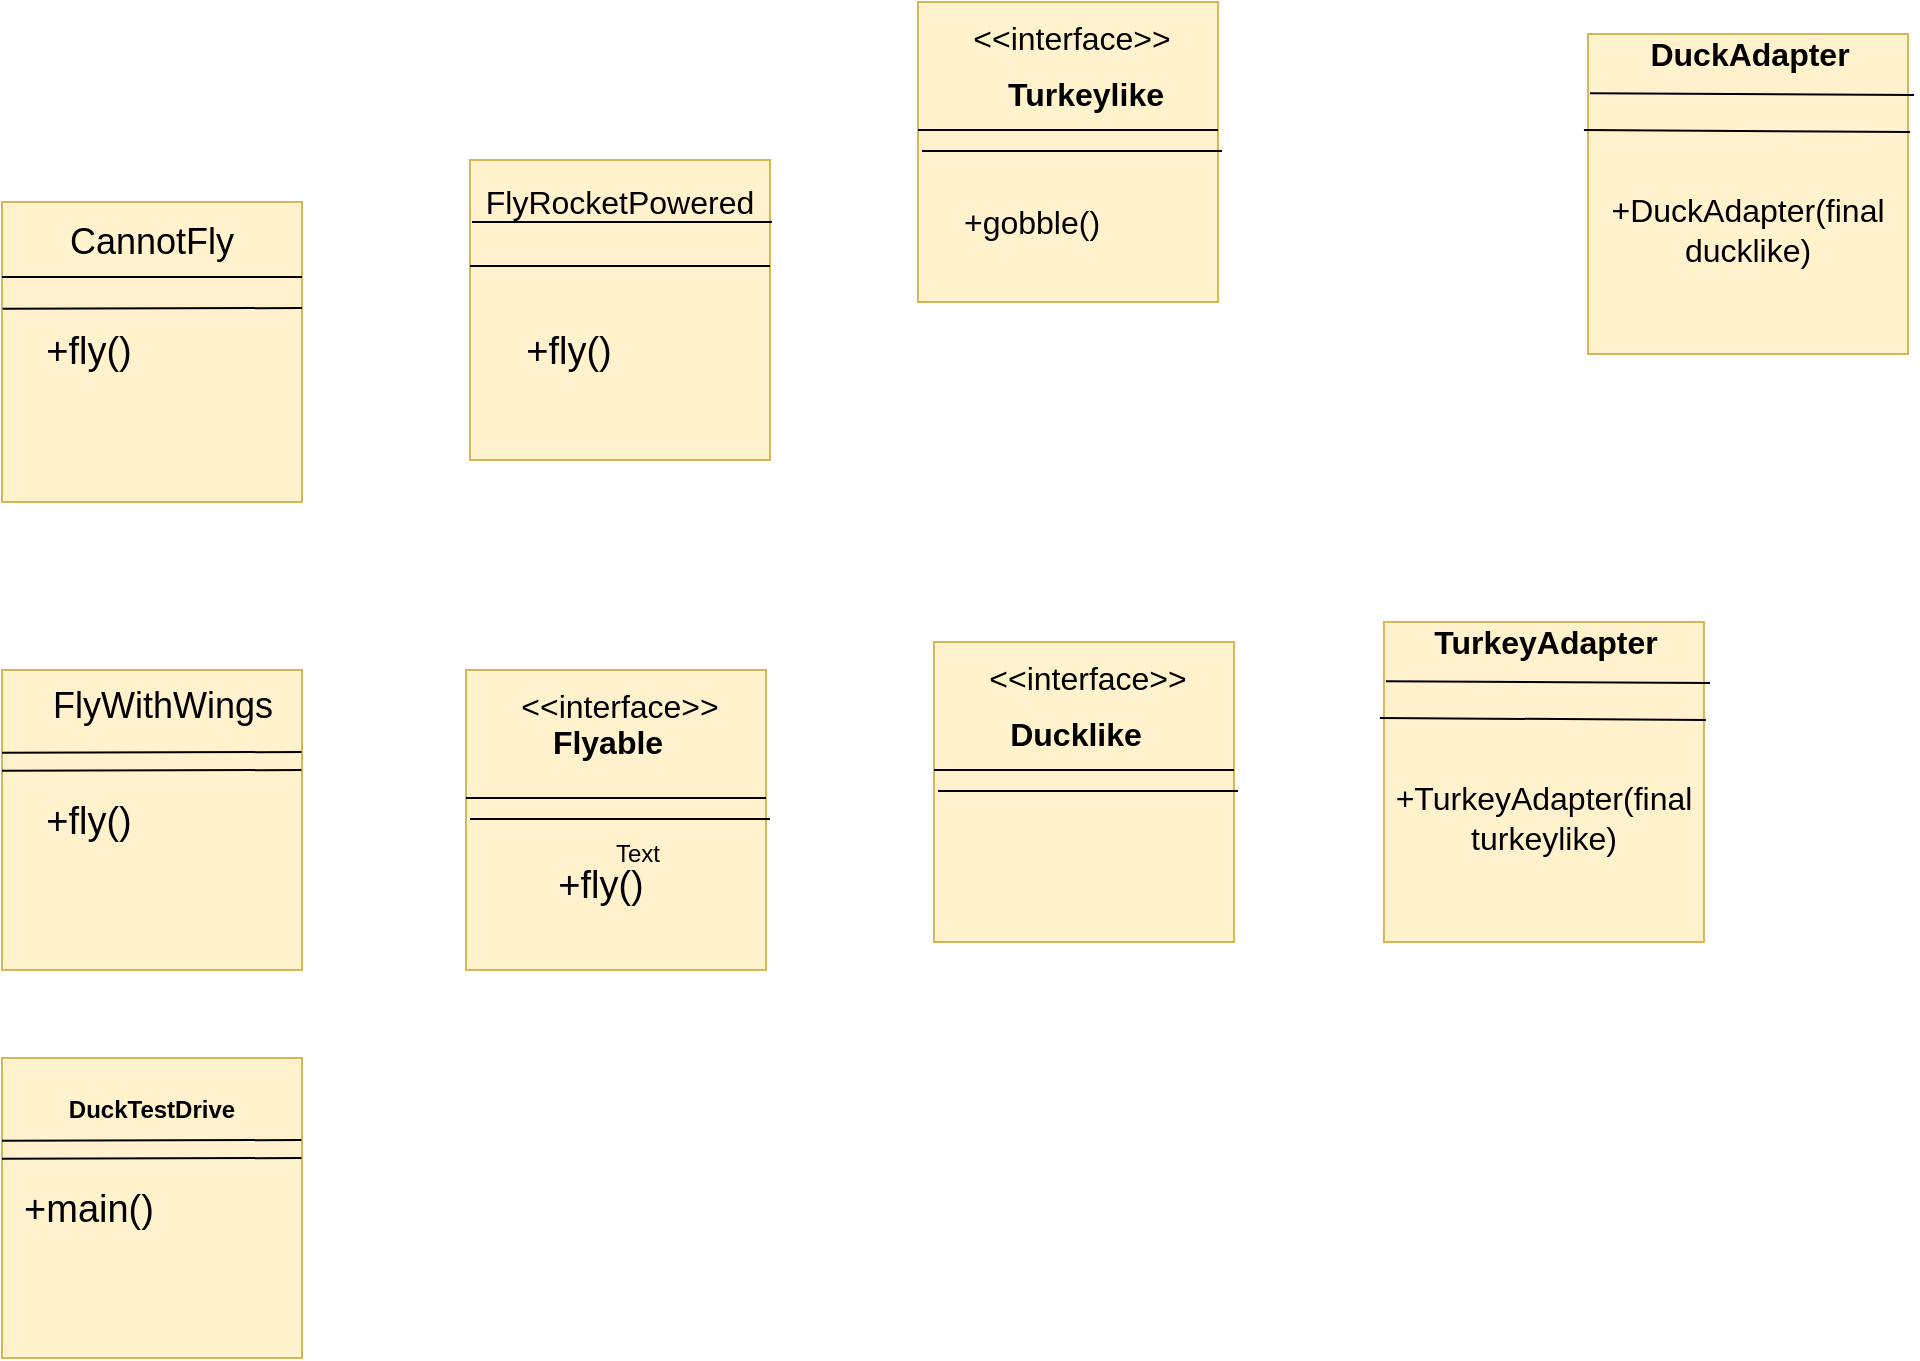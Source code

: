 <mxfile version="13.6.5" type="github">
  <diagram id="C5RBs43oDa-KdzZeNtuy" name="Page-1">
    <mxGraphModel dx="1185" dy="640" grid="1" gridSize="16" guides="1" tooltips="1" connect="1" arrows="1" fold="1" page="1" pageScale="1" pageWidth="1700" pageHeight="1100" math="0" shadow="0">
      <root>
        <mxCell id="WIyWlLk6GJQsqaUBKTNV-0" />
        <mxCell id="WIyWlLk6GJQsqaUBKTNV-1" parent="WIyWlLk6GJQsqaUBKTNV-0" />
        <mxCell id="XJIixO9uUYNl11ddPnQj-0" value="" style="whiteSpace=wrap;html=1;aspect=fixed;fillColor=#fff2cc;strokeColor=#d6b656;" parent="WIyWlLk6GJQsqaUBKTNV-1" vertex="1">
          <mxGeometry x="70" y="180" width="150" height="150" as="geometry" />
        </mxCell>
        <mxCell id="XJIixO9uUYNl11ddPnQj-1" value="" style="endArrow=none;html=1;entryX=0.002;entryY=0.356;entryDx=0;entryDy=0;entryPerimeter=0;" parent="WIyWlLk6GJQsqaUBKTNV-1" target="XJIixO9uUYNl11ddPnQj-0" edge="1">
          <mxGeometry width="50" height="50" relative="1" as="geometry">
            <mxPoint x="220" y="233" as="sourcePoint" />
            <mxPoint x="440" y="400" as="targetPoint" />
          </mxGeometry>
        </mxCell>
        <mxCell id="XJIixO9uUYNl11ddPnQj-2" value="" style="endArrow=none;html=1;exitX=0;exitY=0.25;exitDx=0;exitDy=0;entryX=1;entryY=0.25;entryDx=0;entryDy=0;" parent="WIyWlLk6GJQsqaUBKTNV-1" source="XJIixO9uUYNl11ddPnQj-0" target="XJIixO9uUYNl11ddPnQj-0" edge="1">
          <mxGeometry width="50" height="50" relative="1" as="geometry">
            <mxPoint x="420" y="480" as="sourcePoint" />
            <mxPoint x="470" y="430" as="targetPoint" />
          </mxGeometry>
        </mxCell>
        <mxCell id="cPRJepwQVQg4hK8-SCYL-0" value="&lt;font style=&quot;font-size: 18px&quot;&gt;CannotFly&lt;/font&gt;" style="text;html=1;strokeColor=none;fillColor=none;align=center;verticalAlign=middle;whiteSpace=wrap;rounded=0;" parent="WIyWlLk6GJQsqaUBKTNV-1" vertex="1">
          <mxGeometry x="125" y="190" width="40" height="20" as="geometry" />
        </mxCell>
        <mxCell id="cPRJepwQVQg4hK8-SCYL-1" value="&lt;font style=&quot;font-size: 19px&quot;&gt;+fly()&lt;/font&gt;" style="text;html=1;strokeColor=none;fillColor=none;align=center;verticalAlign=middle;whiteSpace=wrap;rounded=0;spacingLeft=-3;" parent="WIyWlLk6GJQsqaUBKTNV-1" vertex="1">
          <mxGeometry x="80" y="245" width="70" height="20" as="geometry" />
        </mxCell>
        <mxCell id="cPRJepwQVQg4hK8-SCYL-2" value="" style="whiteSpace=wrap;html=1;aspect=fixed;fillColor=#fff2cc;strokeColor=#d6b656;" parent="WIyWlLk6GJQsqaUBKTNV-1" vertex="1">
          <mxGeometry x="304" y="159" width="150" height="150" as="geometry" />
        </mxCell>
        <mxCell id="cPRJepwQVQg4hK8-SCYL-3" value="" style="endArrow=none;html=1;exitX=0;exitY=0.25;exitDx=0;exitDy=0;entryX=1;entryY=0.25;entryDx=0;entryDy=0;" parent="WIyWlLk6GJQsqaUBKTNV-1" edge="1">
          <mxGeometry width="50" height="50" relative="1" as="geometry">
            <mxPoint x="305" y="190" as="sourcePoint" />
            <mxPoint x="455" y="190" as="targetPoint" />
          </mxGeometry>
        </mxCell>
        <mxCell id="cPRJepwQVQg4hK8-SCYL-4" value="" style="endArrow=none;html=1;exitX=0;exitY=0.25;exitDx=0;exitDy=0;entryX=1;entryY=0.25;entryDx=0;entryDy=0;" parent="WIyWlLk6GJQsqaUBKTNV-1" edge="1">
          <mxGeometry width="50" height="50" relative="1" as="geometry">
            <mxPoint x="304" y="212" as="sourcePoint" />
            <mxPoint x="454" y="212" as="targetPoint" />
          </mxGeometry>
        </mxCell>
        <mxCell id="cPRJepwQVQg4hK8-SCYL-5" value="FlyRocketPowered&lt;br style=&quot;font-size: 16px;&quot;&gt;" style="text;html=1;strokeColor=none;fillColor=none;align=center;verticalAlign=middle;whiteSpace=wrap;rounded=0;fontSize=16;" parent="WIyWlLk6GJQsqaUBKTNV-1" vertex="1">
          <mxGeometry x="359" y="170" width="40" height="20" as="geometry" />
        </mxCell>
        <mxCell id="cPRJepwQVQg4hK8-SCYL-7" value="&lt;font style=&quot;font-size: 19px&quot;&gt;+fly()&lt;/font&gt;" style="text;html=1;strokeColor=none;fillColor=none;align=center;verticalAlign=middle;whiteSpace=wrap;rounded=0;spacingLeft=-3;" parent="WIyWlLk6GJQsqaUBKTNV-1" vertex="1">
          <mxGeometry x="320" y="245" width="70" height="20" as="geometry" />
        </mxCell>
        <mxCell id="cPRJepwQVQg4hK8-SCYL-8" value="" style="whiteSpace=wrap;html=1;aspect=fixed;fillColor=#fff2cc;strokeColor=#d6b656;" parent="WIyWlLk6GJQsqaUBKTNV-1" vertex="1">
          <mxGeometry x="528" y="80" width="150" height="150" as="geometry" />
        </mxCell>
        <mxCell id="cPRJepwQVQg4hK8-SCYL-9" value="" style="endArrow=none;html=1;exitX=0;exitY=0.25;exitDx=0;exitDy=0;entryX=1;entryY=0.25;entryDx=0;entryDy=0;" parent="WIyWlLk6GJQsqaUBKTNV-1" edge="1">
          <mxGeometry width="50" height="50" relative="1" as="geometry">
            <mxPoint x="530" y="154.5" as="sourcePoint" />
            <mxPoint x="680" y="154.5" as="targetPoint" />
          </mxGeometry>
        </mxCell>
        <mxCell id="cPRJepwQVQg4hK8-SCYL-10" value="" style="endArrow=none;html=1;exitX=0;exitY=0.25;exitDx=0;exitDy=0;entryX=1;entryY=0.25;entryDx=0;entryDy=0;" parent="WIyWlLk6GJQsqaUBKTNV-1" edge="1">
          <mxGeometry width="50" height="50" relative="1" as="geometry">
            <mxPoint x="528" y="144" as="sourcePoint" />
            <mxPoint x="678" y="144" as="targetPoint" />
          </mxGeometry>
        </mxCell>
        <mxCell id="cPRJepwQVQg4hK8-SCYL-13" value="&amp;lt;&amp;lt;interface&amp;gt;&amp;gt;" style="text;html=1;strokeColor=none;fillColor=none;align=center;verticalAlign=middle;whiteSpace=wrap;rounded=0;fontSize=16;" parent="WIyWlLk6GJQsqaUBKTNV-1" vertex="1">
          <mxGeometry x="585" y="80" width="40" height="36" as="geometry" />
        </mxCell>
        <mxCell id="cPRJepwQVQg4hK8-SCYL-14" value="&lt;b&gt;Turkeylike&lt;/b&gt;" style="text;html=1;strokeColor=none;fillColor=none;align=center;verticalAlign=middle;whiteSpace=wrap;rounded=0;fontSize=16;" parent="WIyWlLk6GJQsqaUBKTNV-1" vertex="1">
          <mxGeometry x="592" y="116" width="40" height="20" as="geometry" />
        </mxCell>
        <mxCell id="cPRJepwQVQg4hK8-SCYL-15" value="+gobble()" style="text;html=1;strokeColor=none;fillColor=none;align=center;verticalAlign=middle;whiteSpace=wrap;rounded=0;fontSize=16;" parent="WIyWlLk6GJQsqaUBKTNV-1" vertex="1">
          <mxGeometry x="565" y="180" width="40" height="20" as="geometry" />
        </mxCell>
        <mxCell id="cPRJepwQVQg4hK8-SCYL-16" value="" style="whiteSpace=wrap;html=1;aspect=fixed;fontSize=16;fillColor=#fff2cc;strokeColor=#d6b656;" parent="WIyWlLk6GJQsqaUBKTNV-1" vertex="1">
          <mxGeometry x="863" y="96" width="160" height="160" as="geometry" />
        </mxCell>
        <mxCell id="cPRJepwQVQg4hK8-SCYL-17" value="" style="endArrow=none;html=1;exitX=0;exitY=0.25;exitDx=0;exitDy=0;entryX=1.019;entryY=0.191;entryDx=0;entryDy=0;entryPerimeter=0;" parent="WIyWlLk6GJQsqaUBKTNV-1" target="cPRJepwQVQg4hK8-SCYL-16" edge="1">
          <mxGeometry width="50" height="50" relative="1" as="geometry">
            <mxPoint x="864" y="125.58" as="sourcePoint" />
            <mxPoint x="1014" y="125.58" as="targetPoint" />
          </mxGeometry>
        </mxCell>
        <mxCell id="cPRJepwQVQg4hK8-SCYL-20" value="" style="endArrow=none;html=1;exitX=0;exitY=0.25;exitDx=0;exitDy=0;entryX=1.019;entryY=0.191;entryDx=0;entryDy=0;entryPerimeter=0;" parent="WIyWlLk6GJQsqaUBKTNV-1" edge="1">
          <mxGeometry width="50" height="50" relative="1" as="geometry">
            <mxPoint x="860.96" y="144.0" as="sourcePoint" />
            <mxPoint x="1024" y="144.98" as="targetPoint" />
          </mxGeometry>
        </mxCell>
        <mxCell id="cPRJepwQVQg4hK8-SCYL-21" value="&lt;b&gt;DuckAdapter&lt;/b&gt;" style="text;html=1;strokeColor=none;fillColor=none;align=center;verticalAlign=middle;whiteSpace=wrap;rounded=0;fontSize=16;" parent="WIyWlLk6GJQsqaUBKTNV-1" vertex="1">
          <mxGeometry x="924" y="96" width="40" height="20" as="geometry" />
        </mxCell>
        <mxCell id="cPRJepwQVQg4hK8-SCYL-22" value="+DuckAdapter(final ducklike)" style="text;html=1;strokeColor=none;fillColor=none;align=center;verticalAlign=middle;whiteSpace=wrap;rounded=0;fontSize=16;" parent="WIyWlLk6GJQsqaUBKTNV-1" vertex="1">
          <mxGeometry x="887" y="180" width="112" height="28" as="geometry" />
        </mxCell>
        <mxCell id="nDLwvYRvLNoYloEYRFSD-0" value="" style="whiteSpace=wrap;html=1;aspect=fixed;fillColor=#fff2cc;strokeColor=#d6b656;" vertex="1" parent="WIyWlLk6GJQsqaUBKTNV-1">
          <mxGeometry x="70" y="414" width="150" height="150" as="geometry" />
        </mxCell>
        <mxCell id="nDLwvYRvLNoYloEYRFSD-1" value="" style="endArrow=none;html=1;entryX=0.002;entryY=0.356;entryDx=0;entryDy=0;entryPerimeter=0;" edge="1" parent="WIyWlLk6GJQsqaUBKTNV-1">
          <mxGeometry width="50" height="50" relative="1" as="geometry">
            <mxPoint x="219.7" y="455" as="sourcePoint" />
            <mxPoint x="70.0" y="455.4" as="targetPoint" />
          </mxGeometry>
        </mxCell>
        <mxCell id="nDLwvYRvLNoYloEYRFSD-3" value="" style="endArrow=none;html=1;entryX=0.002;entryY=0.356;entryDx=0;entryDy=0;entryPerimeter=0;" edge="1" parent="WIyWlLk6GJQsqaUBKTNV-1">
          <mxGeometry width="50" height="50" relative="1" as="geometry">
            <mxPoint x="219.7" y="464" as="sourcePoint" />
            <mxPoint x="70.0" y="464.4" as="targetPoint" />
          </mxGeometry>
        </mxCell>
        <mxCell id="nDLwvYRvLNoYloEYRFSD-4" value="&lt;font style=&quot;font-size: 18px&quot;&gt;FlyWithWings&lt;/font&gt;" style="text;html=1;strokeColor=none;fillColor=none;align=center;verticalAlign=middle;whiteSpace=wrap;rounded=0;" vertex="1" parent="WIyWlLk6GJQsqaUBKTNV-1">
          <mxGeometry x="125" y="416" width="51" height="32" as="geometry" />
        </mxCell>
        <mxCell id="nDLwvYRvLNoYloEYRFSD-5" value="&lt;font style=&quot;font-size: 19px&quot;&gt;+fly()&lt;/font&gt;" style="text;html=1;strokeColor=none;fillColor=none;align=center;verticalAlign=middle;whiteSpace=wrap;rounded=0;spacingLeft=-3;" vertex="1" parent="WIyWlLk6GJQsqaUBKTNV-1">
          <mxGeometry x="80" y="480" width="70" height="20" as="geometry" />
        </mxCell>
        <mxCell id="nDLwvYRvLNoYloEYRFSD-6" value="" style="whiteSpace=wrap;html=1;aspect=fixed;fillColor=#fff2cc;strokeColor=#d6b656;" vertex="1" parent="WIyWlLk6GJQsqaUBKTNV-1">
          <mxGeometry x="302" y="414" width="150" height="150" as="geometry" />
        </mxCell>
        <mxCell id="nDLwvYRvLNoYloEYRFSD-7" value="" style="endArrow=none;html=1;exitX=0;exitY=0.25;exitDx=0;exitDy=0;entryX=1;entryY=0.25;entryDx=0;entryDy=0;" edge="1" parent="WIyWlLk6GJQsqaUBKTNV-1">
          <mxGeometry width="50" height="50" relative="1" as="geometry">
            <mxPoint x="304" y="488.5" as="sourcePoint" />
            <mxPoint x="454" y="488.5" as="targetPoint" />
          </mxGeometry>
        </mxCell>
        <mxCell id="nDLwvYRvLNoYloEYRFSD-8" value="" style="endArrow=none;html=1;exitX=0;exitY=0.25;exitDx=0;exitDy=0;entryX=1;entryY=0.25;entryDx=0;entryDy=0;" edge="1" parent="WIyWlLk6GJQsqaUBKTNV-1">
          <mxGeometry width="50" height="50" relative="1" as="geometry">
            <mxPoint x="302" y="478" as="sourcePoint" />
            <mxPoint x="452" y="478" as="targetPoint" />
          </mxGeometry>
        </mxCell>
        <mxCell id="nDLwvYRvLNoYloEYRFSD-9" value="&amp;lt;&amp;lt;interface&amp;gt;&amp;gt;" style="text;html=1;strokeColor=none;fillColor=none;align=center;verticalAlign=middle;whiteSpace=wrap;rounded=0;fontSize=16;" vertex="1" parent="WIyWlLk6GJQsqaUBKTNV-1">
          <mxGeometry x="359" y="414" width="40" height="36" as="geometry" />
        </mxCell>
        <mxCell id="nDLwvYRvLNoYloEYRFSD-10" value="&lt;b&gt;Flyable&lt;br&gt;&lt;br&gt;&lt;/b&gt;" style="text;html=1;strokeColor=none;fillColor=none;align=center;verticalAlign=middle;whiteSpace=wrap;rounded=0;fontSize=16;" vertex="1" parent="WIyWlLk6GJQsqaUBKTNV-1">
          <mxGeometry x="353" y="450" width="40" height="20" as="geometry" />
        </mxCell>
        <mxCell id="nDLwvYRvLNoYloEYRFSD-12" value="&lt;font style=&quot;font-size: 19px&quot;&gt;+fly()&lt;/font&gt;" style="text;html=1;strokeColor=none;fillColor=none;align=center;verticalAlign=middle;whiteSpace=wrap;rounded=0;spacingLeft=-3;" vertex="1" parent="WIyWlLk6GJQsqaUBKTNV-1">
          <mxGeometry x="336" y="512" width="70" height="20" as="geometry" />
        </mxCell>
        <mxCell id="nDLwvYRvLNoYloEYRFSD-13" value="" style="whiteSpace=wrap;html=1;aspect=fixed;fillColor=#fff2cc;strokeColor=#d6b656;" vertex="1" parent="WIyWlLk6GJQsqaUBKTNV-1">
          <mxGeometry x="536" y="400" width="150" height="150" as="geometry" />
        </mxCell>
        <mxCell id="nDLwvYRvLNoYloEYRFSD-14" value="" style="endArrow=none;html=1;exitX=0;exitY=0.25;exitDx=0;exitDy=0;entryX=1;entryY=0.25;entryDx=0;entryDy=0;" edge="1" parent="WIyWlLk6GJQsqaUBKTNV-1">
          <mxGeometry width="50" height="50" relative="1" as="geometry">
            <mxPoint x="538" y="474.5" as="sourcePoint" />
            <mxPoint x="688" y="474.5" as="targetPoint" />
          </mxGeometry>
        </mxCell>
        <mxCell id="nDLwvYRvLNoYloEYRFSD-15" value="" style="endArrow=none;html=1;exitX=0;exitY=0.25;exitDx=0;exitDy=0;entryX=1;entryY=0.25;entryDx=0;entryDy=0;" edge="1" parent="WIyWlLk6GJQsqaUBKTNV-1">
          <mxGeometry width="50" height="50" relative="1" as="geometry">
            <mxPoint x="536" y="464" as="sourcePoint" />
            <mxPoint x="686" y="464" as="targetPoint" />
          </mxGeometry>
        </mxCell>
        <mxCell id="nDLwvYRvLNoYloEYRFSD-16" value="&amp;lt;&amp;lt;interface&amp;gt;&amp;gt;" style="text;html=1;strokeColor=none;fillColor=none;align=center;verticalAlign=middle;whiteSpace=wrap;rounded=0;fontSize=16;" vertex="1" parent="WIyWlLk6GJQsqaUBKTNV-1">
          <mxGeometry x="593" y="400" width="40" height="36" as="geometry" />
        </mxCell>
        <mxCell id="nDLwvYRvLNoYloEYRFSD-17" value="&lt;b&gt;Ducklike&lt;br&gt;&lt;/b&gt;" style="text;html=1;strokeColor=none;fillColor=none;align=center;verticalAlign=middle;whiteSpace=wrap;rounded=0;fontSize=16;" vertex="1" parent="WIyWlLk6GJQsqaUBKTNV-1">
          <mxGeometry x="587" y="436" width="40" height="20" as="geometry" />
        </mxCell>
        <mxCell id="nDLwvYRvLNoYloEYRFSD-19" value="" style="whiteSpace=wrap;html=1;aspect=fixed;fontSize=16;fillColor=#fff2cc;strokeColor=#d6b656;" vertex="1" parent="WIyWlLk6GJQsqaUBKTNV-1">
          <mxGeometry x="760.96" y="390" width="160" height="160" as="geometry" />
        </mxCell>
        <mxCell id="nDLwvYRvLNoYloEYRFSD-20" value="" style="endArrow=none;html=1;exitX=0;exitY=0.25;exitDx=0;exitDy=0;entryX=1.019;entryY=0.191;entryDx=0;entryDy=0;entryPerimeter=0;" edge="1" parent="WIyWlLk6GJQsqaUBKTNV-1" target="nDLwvYRvLNoYloEYRFSD-19">
          <mxGeometry width="50" height="50" relative="1" as="geometry">
            <mxPoint x="761.96" y="419.58" as="sourcePoint" />
            <mxPoint x="911.96" y="419.58" as="targetPoint" />
          </mxGeometry>
        </mxCell>
        <mxCell id="nDLwvYRvLNoYloEYRFSD-21" value="" style="endArrow=none;html=1;exitX=0;exitY=0.25;exitDx=0;exitDy=0;entryX=1.019;entryY=0.191;entryDx=0;entryDy=0;entryPerimeter=0;" edge="1" parent="WIyWlLk6GJQsqaUBKTNV-1">
          <mxGeometry width="50" height="50" relative="1" as="geometry">
            <mxPoint x="758.92" y="438" as="sourcePoint" />
            <mxPoint x="921.96" y="438.98" as="targetPoint" />
          </mxGeometry>
        </mxCell>
        <mxCell id="nDLwvYRvLNoYloEYRFSD-22" value="&lt;b&gt;TurkeyAdapter&lt;/b&gt;" style="text;html=1;strokeColor=none;fillColor=none;align=center;verticalAlign=middle;whiteSpace=wrap;rounded=0;fontSize=16;" vertex="1" parent="WIyWlLk6GJQsqaUBKTNV-1">
          <mxGeometry x="821.96" y="390" width="40" height="20" as="geometry" />
        </mxCell>
        <mxCell id="nDLwvYRvLNoYloEYRFSD-23" value="+TurkeyAdapter(final turkeylike)" style="text;html=1;strokeColor=none;fillColor=none;align=center;verticalAlign=middle;whiteSpace=wrap;rounded=0;fontSize=16;" vertex="1" parent="WIyWlLk6GJQsqaUBKTNV-1">
          <mxGeometry x="784.96" y="474" width="112" height="28" as="geometry" />
        </mxCell>
        <mxCell id="nDLwvYRvLNoYloEYRFSD-24" value="" style="whiteSpace=wrap;html=1;aspect=fixed;fillColor=#fff2cc;strokeColor=#d6b656;" vertex="1" parent="WIyWlLk6GJQsqaUBKTNV-1">
          <mxGeometry x="70" y="608" width="150" height="150" as="geometry" />
        </mxCell>
        <mxCell id="nDLwvYRvLNoYloEYRFSD-25" value="" style="endArrow=none;html=1;entryX=0.002;entryY=0.356;entryDx=0;entryDy=0;entryPerimeter=0;" edge="1" parent="WIyWlLk6GJQsqaUBKTNV-1">
          <mxGeometry width="50" height="50" relative="1" as="geometry">
            <mxPoint x="219.7" y="649" as="sourcePoint" />
            <mxPoint x="70" y="649.4" as="targetPoint" />
          </mxGeometry>
        </mxCell>
        <mxCell id="nDLwvYRvLNoYloEYRFSD-26" value="" style="endArrow=none;html=1;entryX=0.002;entryY=0.356;entryDx=0;entryDy=0;entryPerimeter=0;" edge="1" parent="WIyWlLk6GJQsqaUBKTNV-1">
          <mxGeometry width="50" height="50" relative="1" as="geometry">
            <mxPoint x="219.7" y="658" as="sourcePoint" />
            <mxPoint x="70" y="658.4" as="targetPoint" />
          </mxGeometry>
        </mxCell>
        <mxCell id="nDLwvYRvLNoYloEYRFSD-28" value="&lt;font style=&quot;font-size: 19px&quot;&gt;+main()&lt;/font&gt;" style="text;html=1;strokeColor=none;fillColor=none;align=center;verticalAlign=middle;whiteSpace=wrap;rounded=0;spacingLeft=-3;" vertex="1" parent="WIyWlLk6GJQsqaUBKTNV-1">
          <mxGeometry x="80" y="674" width="70" height="20" as="geometry" />
        </mxCell>
        <mxCell id="rcWbcr7ynZ1vofABZZC--0" value="Text" style="text;html=1;strokeColor=none;fillColor=none;align=center;verticalAlign=middle;whiteSpace=wrap;rounded=0;" vertex="1" parent="WIyWlLk6GJQsqaUBKTNV-1">
          <mxGeometry x="368" y="496" width="40" height="20" as="geometry" />
        </mxCell>
        <mxCell id="rcWbcr7ynZ1vofABZZC--1" value="&lt;b&gt;DuckTestDrive&lt;/b&gt;" style="text;html=1;strokeColor=none;fillColor=none;align=center;verticalAlign=middle;whiteSpace=wrap;rounded=0;" vertex="1" parent="WIyWlLk6GJQsqaUBKTNV-1">
          <mxGeometry x="125" y="624" width="40" height="20" as="geometry" />
        </mxCell>
      </root>
    </mxGraphModel>
  </diagram>
</mxfile>
